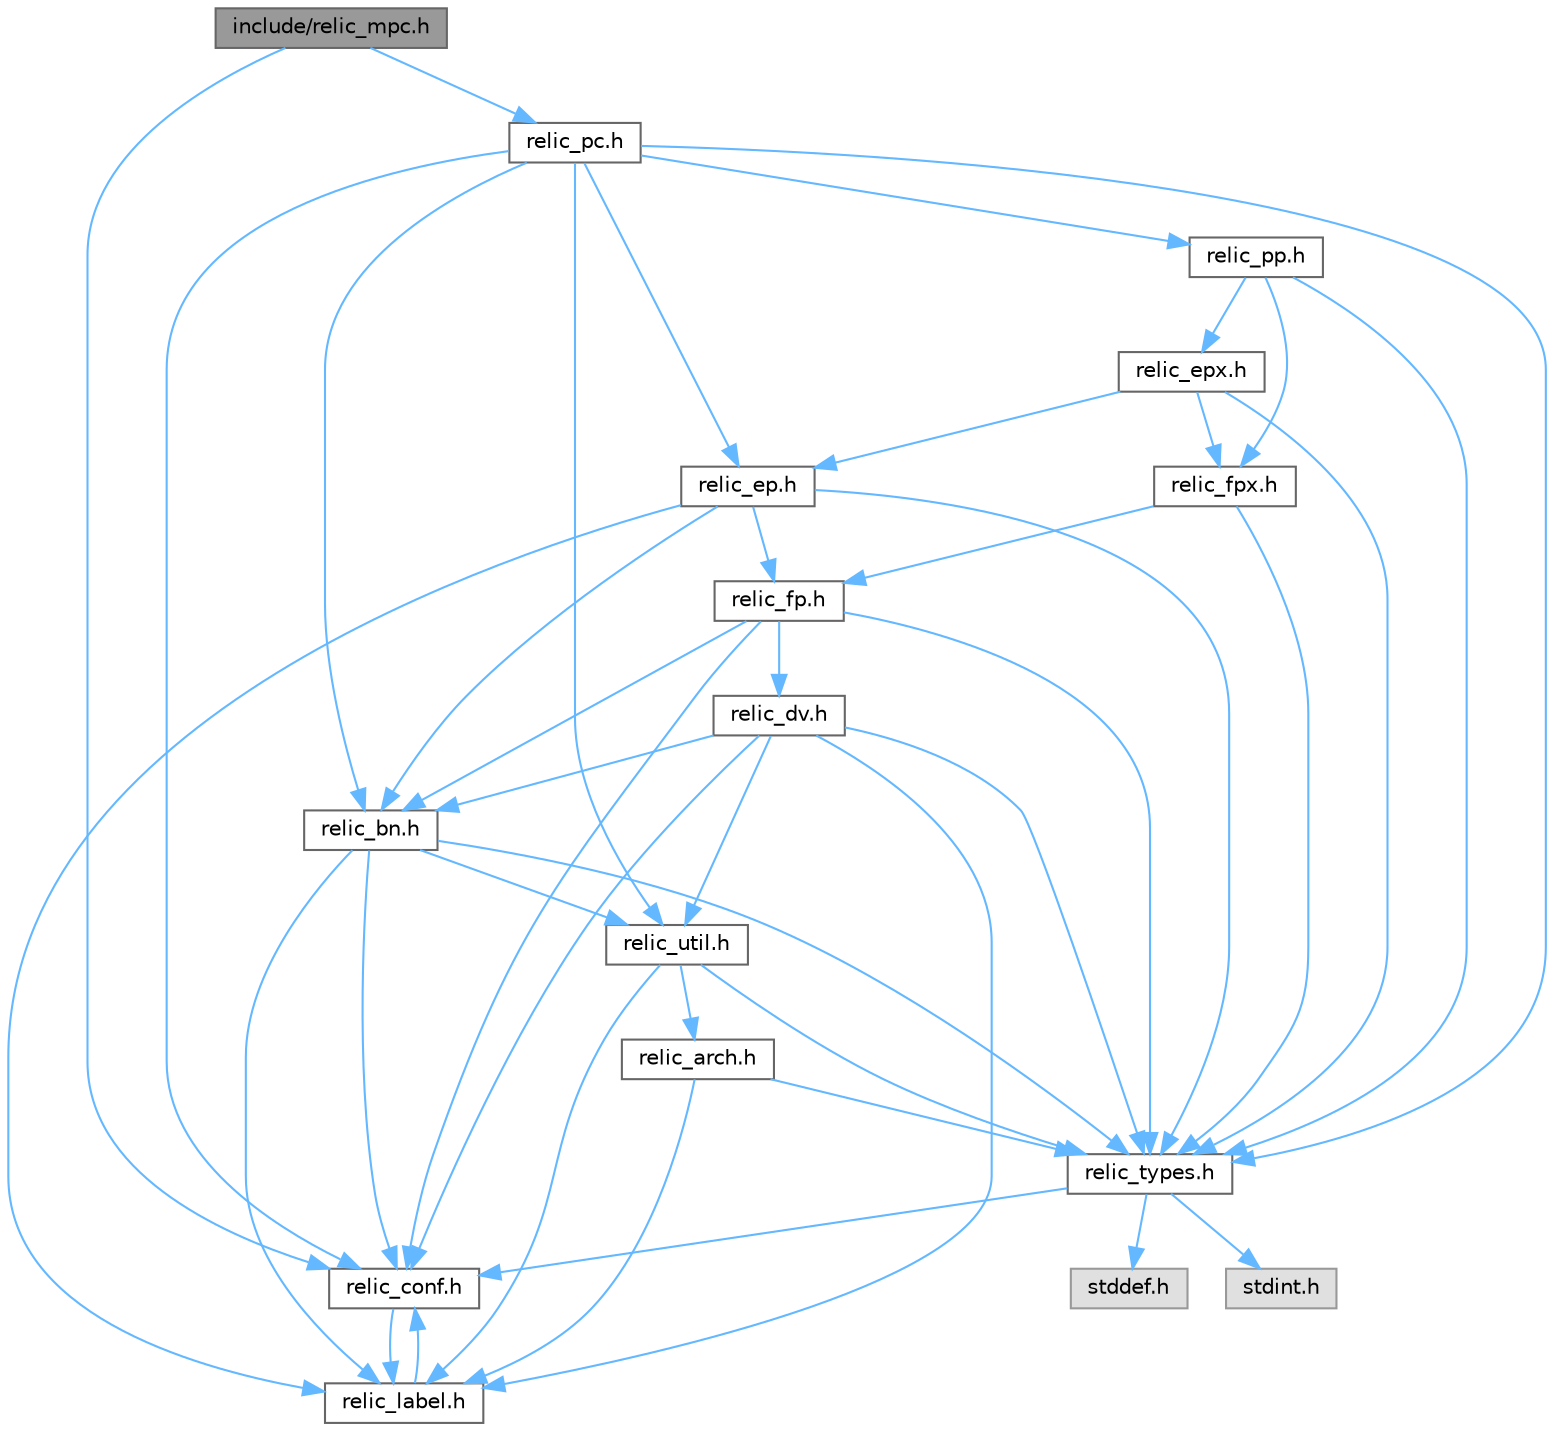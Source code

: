 digraph "include/relic_mpc.h"
{
 // LATEX_PDF_SIZE
  bgcolor="transparent";
  edge [fontname=Helvetica,fontsize=10,labelfontname=Helvetica,labelfontsize=10];
  node [fontname=Helvetica,fontsize=10,shape=box,height=0.2,width=0.4];
  Node1 [id="Node000001",label="include/relic_mpc.h",height=0.2,width=0.4,color="gray40", fillcolor="grey60", style="filled", fontcolor="black",tooltip=" "];
  Node1 -> Node2 [id="edge1_Node000001_Node000002",color="steelblue1",style="solid",tooltip=" "];
  Node2 [id="Node000002",label="relic_conf.h",height=0.2,width=0.4,color="grey40", fillcolor="white", style="filled",URL="$d1/da4/relic__conf_8h.html",tooltip=" "];
  Node2 -> Node3 [id="edge2_Node000002_Node000003",color="steelblue1",style="solid",tooltip=" "];
  Node3 [id="Node000003",label="relic_label.h",height=0.2,width=0.4,color="grey40", fillcolor="white", style="filled",URL="$df/d60/relic__label_8h.html",tooltip=" "];
  Node3 -> Node2 [id="edge3_Node000003_Node000002",color="steelblue1",style="solid",tooltip=" "];
  Node1 -> Node4 [id="edge4_Node000001_Node000004",color="steelblue1",style="solid",tooltip=" "];
  Node4 [id="Node000004",label="relic_pc.h",height=0.2,width=0.4,color="grey40", fillcolor="white", style="filled",URL="$df/d3f/relic__pc_8h.html",tooltip=" "];
  Node4 -> Node5 [id="edge5_Node000004_Node000005",color="steelblue1",style="solid",tooltip=" "];
  Node5 [id="Node000005",label="relic_ep.h",height=0.2,width=0.4,color="grey40", fillcolor="white", style="filled",URL="$d3/df7/relic__ep_8h.html",tooltip=" "];
  Node5 -> Node6 [id="edge6_Node000005_Node000006",color="steelblue1",style="solid",tooltip=" "];
  Node6 [id="Node000006",label="relic_fp.h",height=0.2,width=0.4,color="grey40", fillcolor="white", style="filled",URL="$d5/dfa/relic__fp_8h.html",tooltip=" "];
  Node6 -> Node7 [id="edge7_Node000006_Node000007",color="steelblue1",style="solid",tooltip=" "];
  Node7 [id="Node000007",label="relic_dv.h",height=0.2,width=0.4,color="grey40", fillcolor="white", style="filled",URL="$d3/d30/relic__dv_8h.html",tooltip=" "];
  Node7 -> Node8 [id="edge8_Node000007_Node000008",color="steelblue1",style="solid",tooltip=" "];
  Node8 [id="Node000008",label="relic_bn.h",height=0.2,width=0.4,color="grey40", fillcolor="white", style="filled",URL="$d2/df6/relic__bn_8h.html",tooltip=" "];
  Node8 -> Node2 [id="edge9_Node000008_Node000002",color="steelblue1",style="solid",tooltip=" "];
  Node8 -> Node9 [id="edge10_Node000008_Node000009",color="steelblue1",style="solid",tooltip=" "];
  Node9 [id="Node000009",label="relic_util.h",height=0.2,width=0.4,color="grey40", fillcolor="white", style="filled",URL="$d1/d8d/relic__util_8h.html",tooltip=" "];
  Node9 -> Node10 [id="edge11_Node000009_Node000010",color="steelblue1",style="solid",tooltip=" "];
  Node10 [id="Node000010",label="relic_arch.h",height=0.2,width=0.4,color="grey40", fillcolor="white", style="filled",URL="$d7/d48/relic__arch_8h.html",tooltip=" "];
  Node10 -> Node11 [id="edge12_Node000010_Node000011",color="steelblue1",style="solid",tooltip=" "];
  Node11 [id="Node000011",label="relic_types.h",height=0.2,width=0.4,color="grey40", fillcolor="white", style="filled",URL="$d4/dd7/relic__types_8h.html",tooltip=" "];
  Node11 -> Node12 [id="edge13_Node000011_Node000012",color="steelblue1",style="solid",tooltip=" "];
  Node12 [id="Node000012",label="stddef.h",height=0.2,width=0.4,color="grey60", fillcolor="#E0E0E0", style="filled",tooltip=" "];
  Node11 -> Node13 [id="edge14_Node000011_Node000013",color="steelblue1",style="solid",tooltip=" "];
  Node13 [id="Node000013",label="stdint.h",height=0.2,width=0.4,color="grey60", fillcolor="#E0E0E0", style="filled",tooltip=" "];
  Node11 -> Node2 [id="edge15_Node000011_Node000002",color="steelblue1",style="solid",tooltip=" "];
  Node10 -> Node3 [id="edge16_Node000010_Node000003",color="steelblue1",style="solid",tooltip=" "];
  Node9 -> Node11 [id="edge17_Node000009_Node000011",color="steelblue1",style="solid",tooltip=" "];
  Node9 -> Node3 [id="edge18_Node000009_Node000003",color="steelblue1",style="solid",tooltip=" "];
  Node8 -> Node11 [id="edge19_Node000008_Node000011",color="steelblue1",style="solid",tooltip=" "];
  Node8 -> Node3 [id="edge20_Node000008_Node000003",color="steelblue1",style="solid",tooltip=" "];
  Node7 -> Node2 [id="edge21_Node000007_Node000002",color="steelblue1",style="solid",tooltip=" "];
  Node7 -> Node11 [id="edge22_Node000007_Node000011",color="steelblue1",style="solid",tooltip=" "];
  Node7 -> Node9 [id="edge23_Node000007_Node000009",color="steelblue1",style="solid",tooltip=" "];
  Node7 -> Node3 [id="edge24_Node000007_Node000003",color="steelblue1",style="solid",tooltip=" "];
  Node6 -> Node8 [id="edge25_Node000006_Node000008",color="steelblue1",style="solid",tooltip=" "];
  Node6 -> Node2 [id="edge26_Node000006_Node000002",color="steelblue1",style="solid",tooltip=" "];
  Node6 -> Node11 [id="edge27_Node000006_Node000011",color="steelblue1",style="solid",tooltip=" "];
  Node5 -> Node8 [id="edge28_Node000005_Node000008",color="steelblue1",style="solid",tooltip=" "];
  Node5 -> Node11 [id="edge29_Node000005_Node000011",color="steelblue1",style="solid",tooltip=" "];
  Node5 -> Node3 [id="edge30_Node000005_Node000003",color="steelblue1",style="solid",tooltip=" "];
  Node4 -> Node14 [id="edge31_Node000004_Node000014",color="steelblue1",style="solid",tooltip=" "];
  Node14 [id="Node000014",label="relic_pp.h",height=0.2,width=0.4,color="grey40", fillcolor="white", style="filled",URL="$d1/d95/relic__pp_8h.html",tooltip=" "];
  Node14 -> Node15 [id="edge32_Node000014_Node000015",color="steelblue1",style="solid",tooltip=" "];
  Node15 [id="Node000015",label="relic_fpx.h",height=0.2,width=0.4,color="grey40", fillcolor="white", style="filled",URL="$d9/d17/relic__fpx_8h.html",tooltip=" "];
  Node15 -> Node6 [id="edge33_Node000015_Node000006",color="steelblue1",style="solid",tooltip=" "];
  Node15 -> Node11 [id="edge34_Node000015_Node000011",color="steelblue1",style="solid",tooltip=" "];
  Node14 -> Node16 [id="edge35_Node000014_Node000016",color="steelblue1",style="solid",tooltip=" "];
  Node16 [id="Node000016",label="relic_epx.h",height=0.2,width=0.4,color="grey40", fillcolor="white", style="filled",URL="$d9/d7d/relic__epx_8h.html",tooltip=" "];
  Node16 -> Node15 [id="edge36_Node000016_Node000015",color="steelblue1",style="solid",tooltip=" "];
  Node16 -> Node5 [id="edge37_Node000016_Node000005",color="steelblue1",style="solid",tooltip=" "];
  Node16 -> Node11 [id="edge38_Node000016_Node000011",color="steelblue1",style="solid",tooltip=" "];
  Node14 -> Node11 [id="edge39_Node000014_Node000011",color="steelblue1",style="solid",tooltip=" "];
  Node4 -> Node8 [id="edge40_Node000004_Node000008",color="steelblue1",style="solid",tooltip=" "];
  Node4 -> Node9 [id="edge41_Node000004_Node000009",color="steelblue1",style="solid",tooltip=" "];
  Node4 -> Node2 [id="edge42_Node000004_Node000002",color="steelblue1",style="solid",tooltip=" "];
  Node4 -> Node11 [id="edge43_Node000004_Node000011",color="steelblue1",style="solid",tooltip=" "];
}
